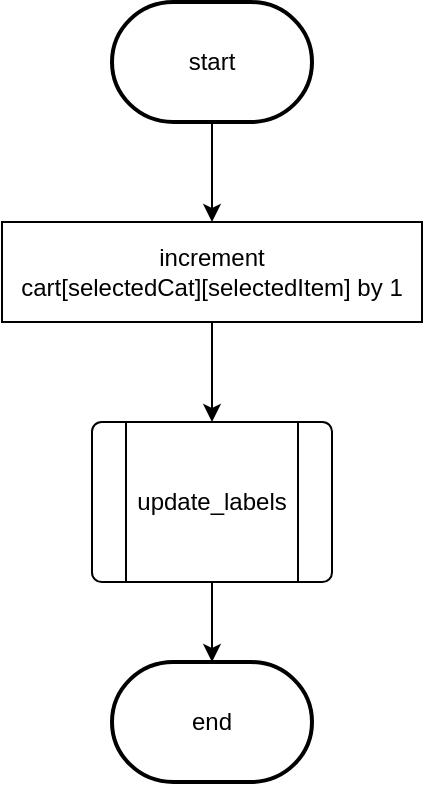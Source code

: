 <mxfile version="24.7.3" type="github">
  <diagram id="C5RBs43oDa-KdzZeNtuy" name="Page-1">
    <mxGraphModel dx="1050" dy="1747" grid="1" gridSize="10" guides="1" tooltips="1" connect="1" arrows="1" fold="1" page="1" pageScale="1" pageWidth="827" pageHeight="1169" math="0" shadow="0">
      <root>
        <mxCell id="WIyWlLk6GJQsqaUBKTNV-0" />
        <mxCell id="WIyWlLk6GJQsqaUBKTNV-1" parent="WIyWlLk6GJQsqaUBKTNV-0" />
        <mxCell id="DBZxXCBIh9t4KVO2n906-11" style="edgeStyle=orthogonalEdgeStyle;rounded=0;orthogonalLoop=1;jettySize=auto;html=1;entryX=0.5;entryY=0;entryDx=0;entryDy=0;" edge="1" parent="WIyWlLk6GJQsqaUBKTNV-1" source="DBZxXCBIh9t4KVO2n906-5">
          <mxGeometry relative="1" as="geometry">
            <mxPoint x="215" y="210" as="targetPoint" />
          </mxGeometry>
        </mxCell>
        <mxCell id="DBZxXCBIh9t4KVO2n906-5" value="&lt;div&gt;increment&lt;/div&gt;&lt;div&gt;cart[selectedCat][selectedItem] by 1&lt;/div&gt;" style="rounded=0;whiteSpace=wrap;html=1;" vertex="1" parent="WIyWlLk6GJQsqaUBKTNV-1">
          <mxGeometry x="110" y="110" width="210" height="50" as="geometry" />
        </mxCell>
        <mxCell id="DBZxXCBIh9t4KVO2n906-17" style="edgeStyle=orthogonalEdgeStyle;rounded=0;orthogonalLoop=1;jettySize=auto;html=1;entryX=0.5;entryY=0;entryDx=0;entryDy=0;exitX=0.5;exitY=1;exitDx=0;exitDy=0;exitPerimeter=0;" edge="1" parent="WIyWlLk6GJQsqaUBKTNV-1" source="DBZxXCBIh9t4KVO2n906-18" target="DBZxXCBIh9t4KVO2n906-5">
          <mxGeometry relative="1" as="geometry">
            <mxPoint x="215" y="70" as="sourcePoint" />
          </mxGeometry>
        </mxCell>
        <mxCell id="DBZxXCBIh9t4KVO2n906-18" value="start" style="strokeWidth=2;html=1;shape=mxgraph.flowchart.terminator;whiteSpace=wrap;" vertex="1" parent="WIyWlLk6GJQsqaUBKTNV-1">
          <mxGeometry x="165" width="100" height="60" as="geometry" />
        </mxCell>
        <mxCell id="DBZxXCBIh9t4KVO2n906-19" value="end" style="strokeWidth=2;html=1;shape=mxgraph.flowchart.terminator;whiteSpace=wrap;" vertex="1" parent="WIyWlLk6GJQsqaUBKTNV-1">
          <mxGeometry x="165" y="330" width="100" height="60" as="geometry" />
        </mxCell>
        <object label="" id="DBZxXCBIh9t4KVO2n906-20">
          <mxCell style="verticalLabelPosition=bottom;verticalAlign=top;html=1;shape=process;whiteSpace=wrap;rounded=1;size=0.14;arcSize=6;" vertex="1" parent="WIyWlLk6GJQsqaUBKTNV-1">
            <mxGeometry x="155" y="210" width="120" height="80" as="geometry" />
          </mxCell>
        </object>
        <mxCell id="DBZxXCBIh9t4KVO2n906-21" value="update_labels" style="text;html=1;align=center;verticalAlign=middle;whiteSpace=wrap;rounded=0;" vertex="1" parent="WIyWlLk6GJQsqaUBKTNV-1">
          <mxGeometry x="185" y="235" width="60" height="30" as="geometry" />
        </mxCell>
        <mxCell id="DBZxXCBIh9t4KVO2n906-22" style="edgeStyle=orthogonalEdgeStyle;rounded=0;orthogonalLoop=1;jettySize=auto;html=1;exitX=0.5;exitY=1;exitDx=0;exitDy=0;entryX=0.5;entryY=0;entryDx=0;entryDy=0;entryPerimeter=0;" edge="1" parent="WIyWlLk6GJQsqaUBKTNV-1" source="DBZxXCBIh9t4KVO2n906-20" target="DBZxXCBIh9t4KVO2n906-19">
          <mxGeometry relative="1" as="geometry" />
        </mxCell>
      </root>
    </mxGraphModel>
  </diagram>
</mxfile>
